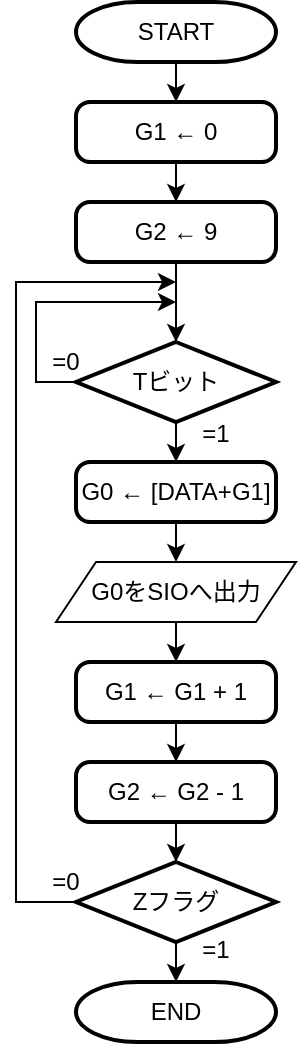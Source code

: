 <mxfile version="26.0.4">
  <diagram id="C5RBs43oDa-KdzZeNtuy" name="Page-1">
    <mxGraphModel dx="538" dy="1711" grid="1" gridSize="10" guides="1" tooltips="1" connect="1" arrows="1" fold="1" page="1" pageScale="1" pageWidth="827" pageHeight="1169" math="0" shadow="0">
      <root>
        <mxCell id="WIyWlLk6GJQsqaUBKTNV-0" />
        <mxCell id="WIyWlLk6GJQsqaUBKTNV-1" parent="WIyWlLk6GJQsqaUBKTNV-0" />
        <mxCell id="DsriRqwS6-KMZTRMgIO8-10" style="edgeStyle=orthogonalEdgeStyle;rounded=0;orthogonalLoop=1;jettySize=auto;html=1;exitX=0.5;exitY=1;exitDx=0;exitDy=0;exitPerimeter=0;entryX=0.5;entryY=0;entryDx=0;entryDy=0;" edge="1" parent="WIyWlLk6GJQsqaUBKTNV-1" source="BvUQYlB5IQSUQrhlXHBE-0" target="DsriRqwS6-KMZTRMgIO8-0">
          <mxGeometry relative="1" as="geometry" />
        </mxCell>
        <mxCell id="BvUQYlB5IQSUQrhlXHBE-0" value="START" style="strokeWidth=2;html=1;shape=mxgraph.flowchart.terminator;whiteSpace=wrap;" parent="WIyWlLk6GJQsqaUBKTNV-1" vertex="1">
          <mxGeometry x="190" y="-10" width="100" height="30" as="geometry" />
        </mxCell>
        <mxCell id="BvUQYlB5IQSUQrhlXHBE-13" style="edgeStyle=orthogonalEdgeStyle;rounded=0;orthogonalLoop=1;jettySize=auto;html=1;exitX=0.5;exitY=1;exitDx=0;exitDy=0;" parent="WIyWlLk6GJQsqaUBKTNV-1" source="BvUQYlB5IQSUQrhlXHBE-1" edge="1">
          <mxGeometry relative="1" as="geometry">
            <mxPoint x="240" y="160" as="targetPoint" />
          </mxGeometry>
        </mxCell>
        <mxCell id="BvUQYlB5IQSUQrhlXHBE-1" value="G2 ← 9" style="rounded=1;whiteSpace=wrap;html=1;absoluteArcSize=1;arcSize=14;strokeWidth=2;" parent="WIyWlLk6GJQsqaUBKTNV-1" vertex="1">
          <mxGeometry x="190" y="90" width="100" height="30" as="geometry" />
        </mxCell>
        <mxCell id="DsriRqwS6-KMZTRMgIO8-7" style="edgeStyle=orthogonalEdgeStyle;rounded=0;orthogonalLoop=1;jettySize=auto;html=1;exitX=0.5;exitY=1;exitDx=0;exitDy=0;entryX=0.5;entryY=0;entryDx=0;entryDy=0;" edge="1" parent="WIyWlLk6GJQsqaUBKTNV-1" source="BvUQYlB5IQSUQrhlXHBE-3" target="6RpTl2zcqgXJlMao5HfD-9">
          <mxGeometry relative="1" as="geometry" />
        </mxCell>
        <mxCell id="BvUQYlB5IQSUQrhlXHBE-3" value="G1 ← G1 + 1" style="rounded=1;whiteSpace=wrap;html=1;absoluteArcSize=1;arcSize=14;strokeWidth=2;" parent="WIyWlLk6GJQsqaUBKTNV-1" vertex="1">
          <mxGeometry x="190" y="320" width="100" height="30" as="geometry" />
        </mxCell>
        <mxCell id="BvUQYlB5IQSUQrhlXHBE-14" style="edgeStyle=orthogonalEdgeStyle;rounded=0;orthogonalLoop=1;jettySize=auto;html=1;exitX=0.5;exitY=1;exitDx=0;exitDy=0;" parent="WIyWlLk6GJQsqaUBKTNV-1" edge="1">
          <mxGeometry relative="1" as="geometry">
            <mxPoint x="240" y="300" as="sourcePoint" />
            <mxPoint x="240" y="320" as="targetPoint" />
          </mxGeometry>
        </mxCell>
        <mxCell id="BvUQYlB5IQSUQrhlXHBE-5" value="Zフラグ" style="strokeWidth=2;html=1;shape=mxgraph.flowchart.decision;whiteSpace=wrap;" parent="WIyWlLk6GJQsqaUBKTNV-1" vertex="1">
          <mxGeometry x="190" y="420" width="100" height="40" as="geometry" />
        </mxCell>
        <mxCell id="BvUQYlB5IQSUQrhlXHBE-20" style="edgeStyle=orthogonalEdgeStyle;rounded=0;orthogonalLoop=1;jettySize=auto;html=1;exitX=0;exitY=0.5;exitDx=0;exitDy=0;exitPerimeter=0;" parent="WIyWlLk6GJQsqaUBKTNV-1" source="BvUQYlB5IQSUQrhlXHBE-5" edge="1">
          <mxGeometry relative="1" as="geometry">
            <mxPoint x="240" y="130" as="targetPoint" />
            <Array as="points">
              <mxPoint x="160" y="440" />
              <mxPoint x="160" y="130" />
            </Array>
            <mxPoint x="240" y="440" as="sourcePoint" />
          </mxGeometry>
        </mxCell>
        <mxCell id="BvUQYlB5IQSUQrhlXHBE-11" value="END" style="strokeWidth=2;html=1;shape=mxgraph.flowchart.terminator;whiteSpace=wrap;" parent="WIyWlLk6GJQsqaUBKTNV-1" vertex="1">
          <mxGeometry x="190" y="480" width="100" height="30" as="geometry" />
        </mxCell>
        <mxCell id="BvUQYlB5IQSUQrhlXHBE-23" value="=1" style="text;html=1;strokeColor=none;fillColor=none;align=center;verticalAlign=middle;whiteSpace=wrap;rounded=0;" parent="WIyWlLk6GJQsqaUBKTNV-1" vertex="1">
          <mxGeometry x="240" y="454" width="40" height="20" as="geometry" />
        </mxCell>
        <mxCell id="6RpTl2zcqgXJlMao5HfD-5" style="edgeStyle=orthogonalEdgeStyle;rounded=0;orthogonalLoop=1;jettySize=auto;html=1;exitX=0;exitY=0.5;exitDx=0;exitDy=0;exitPerimeter=0;" parent="WIyWlLk6GJQsqaUBKTNV-1" source="6RpTl2zcqgXJlMao5HfD-0" edge="1">
          <mxGeometry relative="1" as="geometry">
            <mxPoint x="240" y="140" as="targetPoint" />
            <Array as="points">
              <mxPoint x="170" y="180" />
              <mxPoint x="170" y="140" />
            </Array>
          </mxGeometry>
        </mxCell>
        <mxCell id="DsriRqwS6-KMZTRMgIO8-5" style="edgeStyle=orthogonalEdgeStyle;rounded=0;orthogonalLoop=1;jettySize=auto;html=1;exitX=0.5;exitY=1;exitDx=0;exitDy=0;exitPerimeter=0;entryX=0.5;entryY=0;entryDx=0;entryDy=0;" edge="1" parent="WIyWlLk6GJQsqaUBKTNV-1" source="6RpTl2zcqgXJlMao5HfD-0" target="DsriRqwS6-KMZTRMgIO8-3">
          <mxGeometry relative="1" as="geometry" />
        </mxCell>
        <mxCell id="6RpTl2zcqgXJlMao5HfD-0" value="Tビット" style="strokeWidth=2;html=1;shape=mxgraph.flowchart.decision;whiteSpace=wrap;" parent="WIyWlLk6GJQsqaUBKTNV-1" vertex="1">
          <mxGeometry x="190" y="160" width="100" height="40" as="geometry" />
        </mxCell>
        <mxCell id="6RpTl2zcqgXJlMao5HfD-3" value="=0" style="text;html=1;strokeColor=none;fillColor=none;align=center;verticalAlign=middle;whiteSpace=wrap;rounded=0;" parent="WIyWlLk6GJQsqaUBKTNV-1" vertex="1">
          <mxGeometry x="165" y="160" width="40" height="20" as="geometry" />
        </mxCell>
        <mxCell id="6RpTl2zcqgXJlMao5HfD-4" value="=1" style="text;html=1;strokeColor=none;fillColor=none;align=center;verticalAlign=middle;whiteSpace=wrap;rounded=0;" parent="WIyWlLk6GJQsqaUBKTNV-1" vertex="1">
          <mxGeometry x="240" y="196" width="40" height="20" as="geometry" />
        </mxCell>
        <mxCell id="6RpTl2zcqgXJlMao5HfD-6" value="G0をSIOへ出力" style="shape=parallelogram;perimeter=parallelogramPerimeter;whiteSpace=wrap;html=1;fixedSize=1;" parent="WIyWlLk6GJQsqaUBKTNV-1" vertex="1">
          <mxGeometry x="180" y="270" width="120" height="30" as="geometry" />
        </mxCell>
        <mxCell id="6RpTl2zcqgXJlMao5HfD-9" value="G2 ← G2 - 1" style="rounded=1;whiteSpace=wrap;html=1;absoluteArcSize=1;arcSize=14;strokeWidth=2;" parent="WIyWlLk6GJQsqaUBKTNV-1" vertex="1">
          <mxGeometry x="190" y="370" width="100" height="30" as="geometry" />
        </mxCell>
        <mxCell id="DsriRqwS6-KMZTRMgIO8-11" style="edgeStyle=orthogonalEdgeStyle;rounded=0;orthogonalLoop=1;jettySize=auto;html=1;exitX=0.5;exitY=1;exitDx=0;exitDy=0;entryX=0.5;entryY=0;entryDx=0;entryDy=0;" edge="1" parent="WIyWlLk6GJQsqaUBKTNV-1" source="DsriRqwS6-KMZTRMgIO8-0" target="BvUQYlB5IQSUQrhlXHBE-1">
          <mxGeometry relative="1" as="geometry" />
        </mxCell>
        <mxCell id="DsriRqwS6-KMZTRMgIO8-0" value="G1 ← 0" style="rounded=1;whiteSpace=wrap;html=1;absoluteArcSize=1;arcSize=14;strokeWidth=2;" vertex="1" parent="WIyWlLk6GJQsqaUBKTNV-1">
          <mxGeometry x="190" y="40" width="100" height="30" as="geometry" />
        </mxCell>
        <mxCell id="DsriRqwS6-KMZTRMgIO8-6" style="edgeStyle=orthogonalEdgeStyle;rounded=0;orthogonalLoop=1;jettySize=auto;html=1;exitX=0.5;exitY=1;exitDx=0;exitDy=0;entryX=0.5;entryY=0;entryDx=0;entryDy=0;" edge="1" parent="WIyWlLk6GJQsqaUBKTNV-1" source="DsriRqwS6-KMZTRMgIO8-3" target="6RpTl2zcqgXJlMao5HfD-6">
          <mxGeometry relative="1" as="geometry" />
        </mxCell>
        <mxCell id="DsriRqwS6-KMZTRMgIO8-3" value="G0 ← [DATA+G1]" style="rounded=1;whiteSpace=wrap;html=1;absoluteArcSize=1;arcSize=14;strokeWidth=2;" vertex="1" parent="WIyWlLk6GJQsqaUBKTNV-1">
          <mxGeometry x="190" y="220" width="100" height="30" as="geometry" />
        </mxCell>
        <mxCell id="DsriRqwS6-KMZTRMgIO8-8" style="edgeStyle=orthogonalEdgeStyle;rounded=0;orthogonalLoop=1;jettySize=auto;html=1;exitX=0.5;exitY=1;exitDx=0;exitDy=0;entryX=0.5;entryY=0;entryDx=0;entryDy=0;entryPerimeter=0;" edge="1" parent="WIyWlLk6GJQsqaUBKTNV-1" source="6RpTl2zcqgXJlMao5HfD-9" target="BvUQYlB5IQSUQrhlXHBE-5">
          <mxGeometry relative="1" as="geometry" />
        </mxCell>
        <mxCell id="DsriRqwS6-KMZTRMgIO8-9" style="edgeStyle=orthogonalEdgeStyle;rounded=0;orthogonalLoop=1;jettySize=auto;html=1;exitX=0.5;exitY=1;exitDx=0;exitDy=0;exitPerimeter=0;entryX=0.5;entryY=0;entryDx=0;entryDy=0;entryPerimeter=0;" edge="1" parent="WIyWlLk6GJQsqaUBKTNV-1" source="BvUQYlB5IQSUQrhlXHBE-5" target="BvUQYlB5IQSUQrhlXHBE-11">
          <mxGeometry relative="1" as="geometry" />
        </mxCell>
        <mxCell id="DsriRqwS6-KMZTRMgIO8-12" value="=0" style="text;html=1;strokeColor=none;fillColor=none;align=center;verticalAlign=middle;whiteSpace=wrap;rounded=0;" vertex="1" parent="WIyWlLk6GJQsqaUBKTNV-1">
          <mxGeometry x="165" y="420" width="40" height="20" as="geometry" />
        </mxCell>
      </root>
    </mxGraphModel>
  </diagram>
</mxfile>
